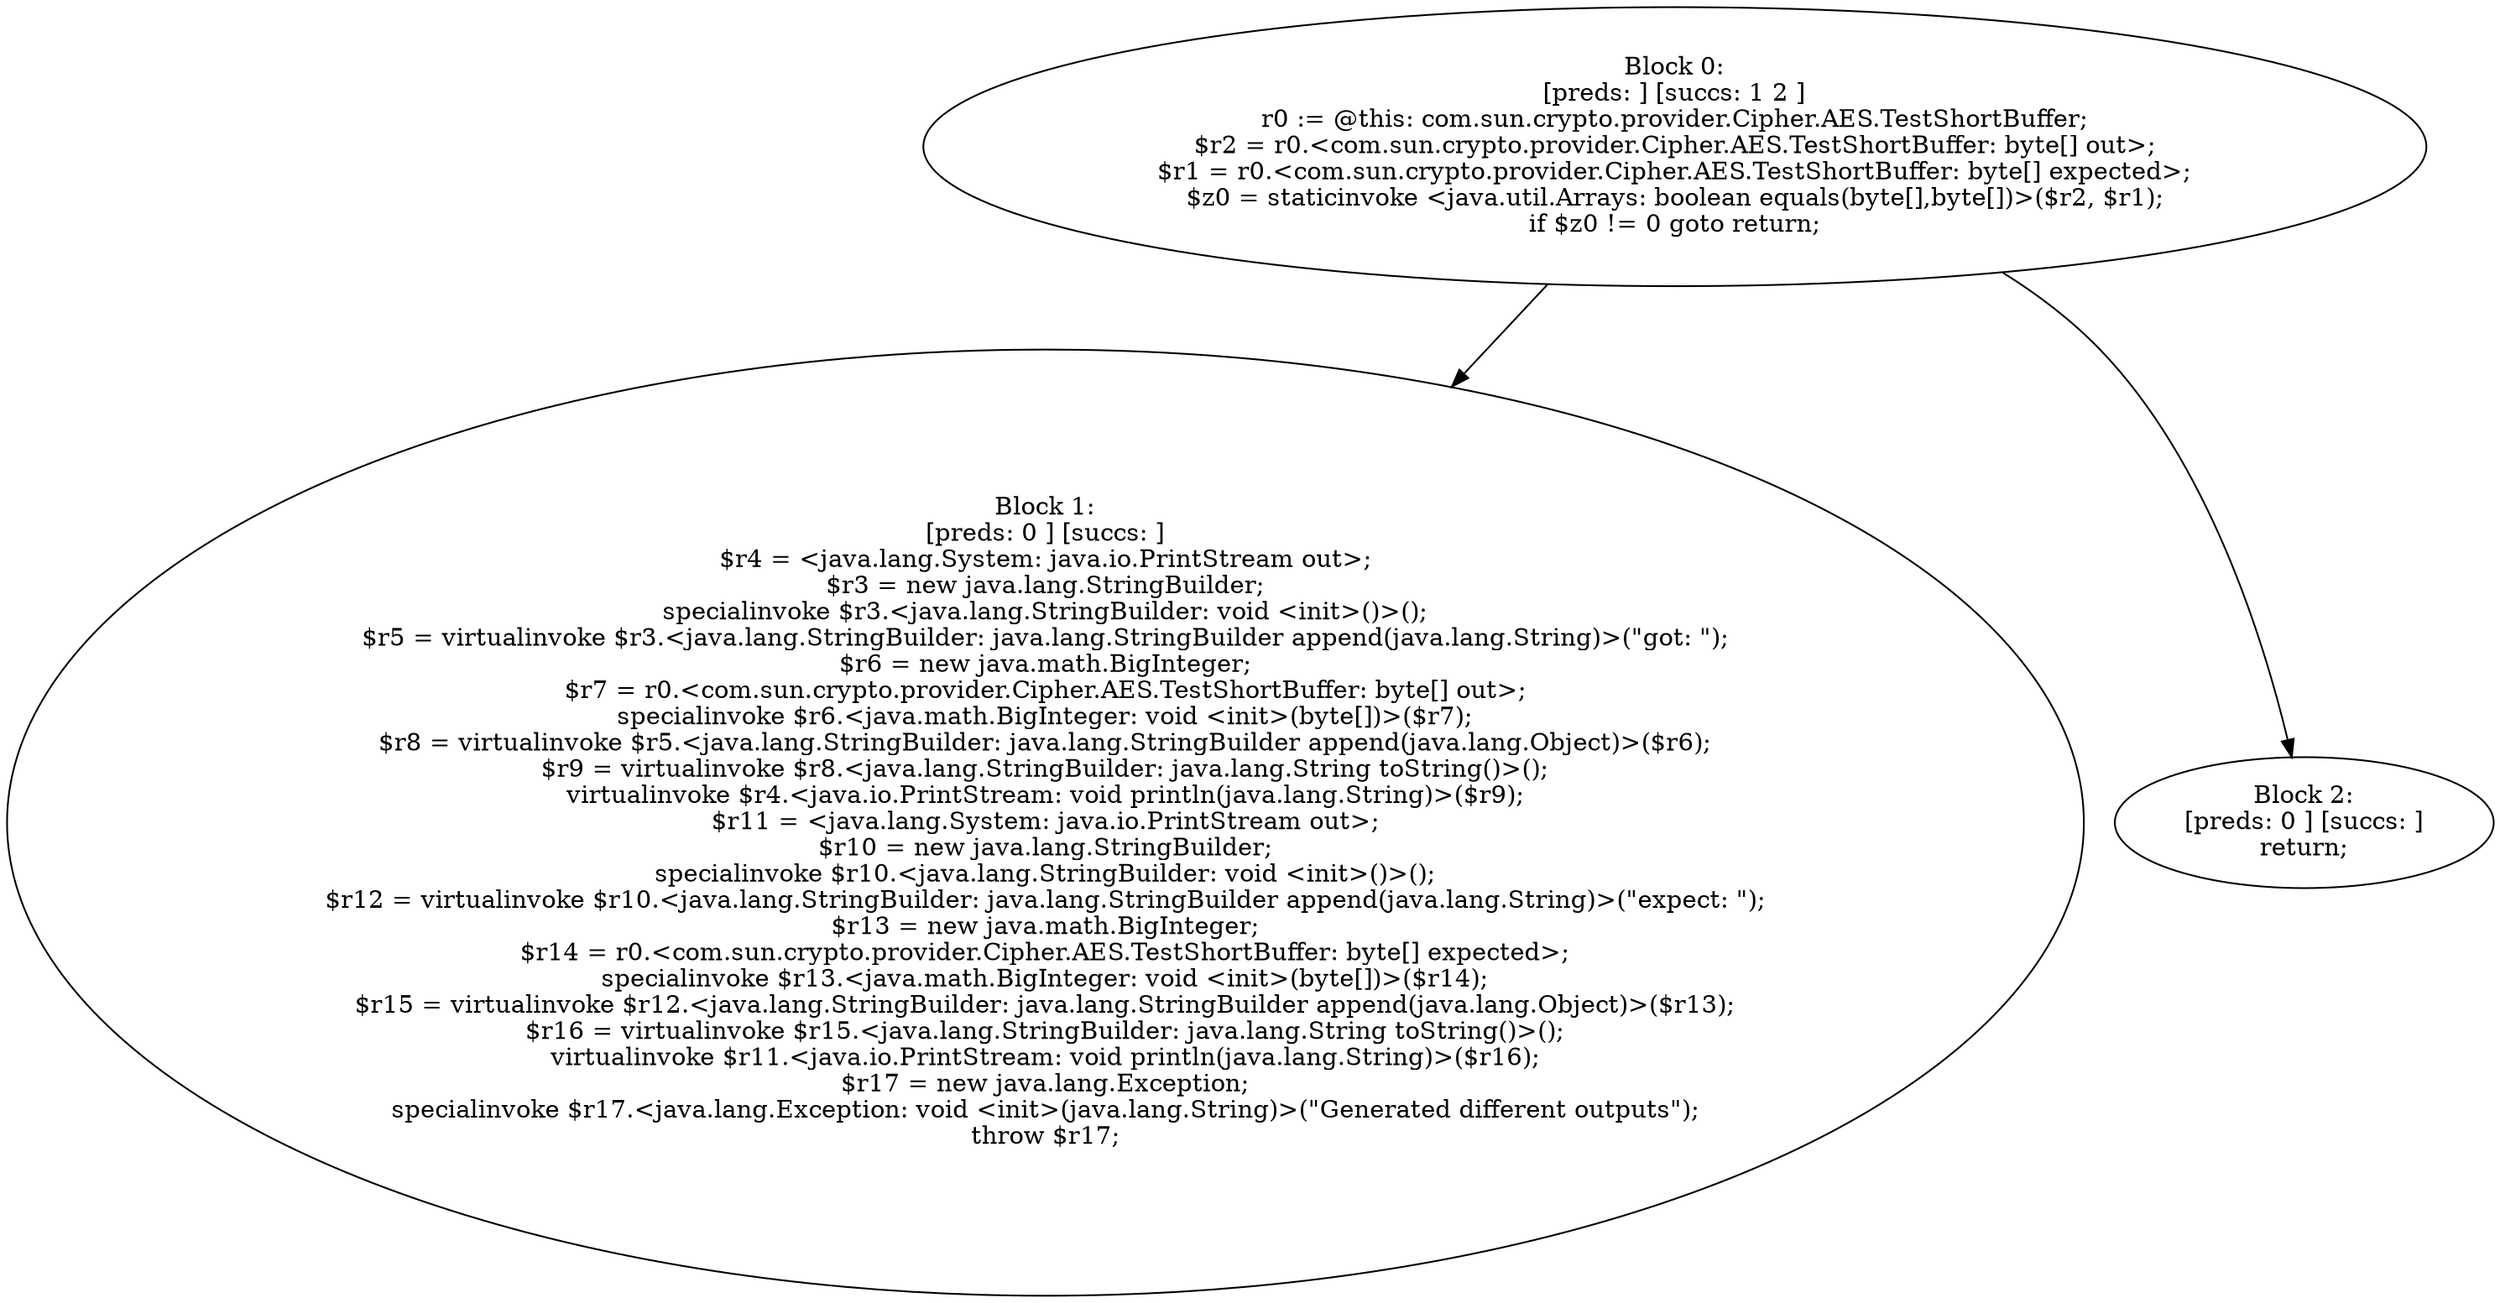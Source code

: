 digraph "unitGraph" {
    "Block 0:
[preds: ] [succs: 1 2 ]
r0 := @this: com.sun.crypto.provider.Cipher.AES.TestShortBuffer;
$r2 = r0.<com.sun.crypto.provider.Cipher.AES.TestShortBuffer: byte[] out>;
$r1 = r0.<com.sun.crypto.provider.Cipher.AES.TestShortBuffer: byte[] expected>;
$z0 = staticinvoke <java.util.Arrays: boolean equals(byte[],byte[])>($r2, $r1);
if $z0 != 0 goto return;
"
    "Block 1:
[preds: 0 ] [succs: ]
$r4 = <java.lang.System: java.io.PrintStream out>;
$r3 = new java.lang.StringBuilder;
specialinvoke $r3.<java.lang.StringBuilder: void <init>()>();
$r5 = virtualinvoke $r3.<java.lang.StringBuilder: java.lang.StringBuilder append(java.lang.String)>(\"got: \");
$r6 = new java.math.BigInteger;
$r7 = r0.<com.sun.crypto.provider.Cipher.AES.TestShortBuffer: byte[] out>;
specialinvoke $r6.<java.math.BigInteger: void <init>(byte[])>($r7);
$r8 = virtualinvoke $r5.<java.lang.StringBuilder: java.lang.StringBuilder append(java.lang.Object)>($r6);
$r9 = virtualinvoke $r8.<java.lang.StringBuilder: java.lang.String toString()>();
virtualinvoke $r4.<java.io.PrintStream: void println(java.lang.String)>($r9);
$r11 = <java.lang.System: java.io.PrintStream out>;
$r10 = new java.lang.StringBuilder;
specialinvoke $r10.<java.lang.StringBuilder: void <init>()>();
$r12 = virtualinvoke $r10.<java.lang.StringBuilder: java.lang.StringBuilder append(java.lang.String)>(\"expect: \");
$r13 = new java.math.BigInteger;
$r14 = r0.<com.sun.crypto.provider.Cipher.AES.TestShortBuffer: byte[] expected>;
specialinvoke $r13.<java.math.BigInteger: void <init>(byte[])>($r14);
$r15 = virtualinvoke $r12.<java.lang.StringBuilder: java.lang.StringBuilder append(java.lang.Object)>($r13);
$r16 = virtualinvoke $r15.<java.lang.StringBuilder: java.lang.String toString()>();
virtualinvoke $r11.<java.io.PrintStream: void println(java.lang.String)>($r16);
$r17 = new java.lang.Exception;
specialinvoke $r17.<java.lang.Exception: void <init>(java.lang.String)>(\"Generated different outputs\");
throw $r17;
"
    "Block 2:
[preds: 0 ] [succs: ]
return;
"
    "Block 0:
[preds: ] [succs: 1 2 ]
r0 := @this: com.sun.crypto.provider.Cipher.AES.TestShortBuffer;
$r2 = r0.<com.sun.crypto.provider.Cipher.AES.TestShortBuffer: byte[] out>;
$r1 = r0.<com.sun.crypto.provider.Cipher.AES.TestShortBuffer: byte[] expected>;
$z0 = staticinvoke <java.util.Arrays: boolean equals(byte[],byte[])>($r2, $r1);
if $z0 != 0 goto return;
"->"Block 1:
[preds: 0 ] [succs: ]
$r4 = <java.lang.System: java.io.PrintStream out>;
$r3 = new java.lang.StringBuilder;
specialinvoke $r3.<java.lang.StringBuilder: void <init>()>();
$r5 = virtualinvoke $r3.<java.lang.StringBuilder: java.lang.StringBuilder append(java.lang.String)>(\"got: \");
$r6 = new java.math.BigInteger;
$r7 = r0.<com.sun.crypto.provider.Cipher.AES.TestShortBuffer: byte[] out>;
specialinvoke $r6.<java.math.BigInteger: void <init>(byte[])>($r7);
$r8 = virtualinvoke $r5.<java.lang.StringBuilder: java.lang.StringBuilder append(java.lang.Object)>($r6);
$r9 = virtualinvoke $r8.<java.lang.StringBuilder: java.lang.String toString()>();
virtualinvoke $r4.<java.io.PrintStream: void println(java.lang.String)>($r9);
$r11 = <java.lang.System: java.io.PrintStream out>;
$r10 = new java.lang.StringBuilder;
specialinvoke $r10.<java.lang.StringBuilder: void <init>()>();
$r12 = virtualinvoke $r10.<java.lang.StringBuilder: java.lang.StringBuilder append(java.lang.String)>(\"expect: \");
$r13 = new java.math.BigInteger;
$r14 = r0.<com.sun.crypto.provider.Cipher.AES.TestShortBuffer: byte[] expected>;
specialinvoke $r13.<java.math.BigInteger: void <init>(byte[])>($r14);
$r15 = virtualinvoke $r12.<java.lang.StringBuilder: java.lang.StringBuilder append(java.lang.Object)>($r13);
$r16 = virtualinvoke $r15.<java.lang.StringBuilder: java.lang.String toString()>();
virtualinvoke $r11.<java.io.PrintStream: void println(java.lang.String)>($r16);
$r17 = new java.lang.Exception;
specialinvoke $r17.<java.lang.Exception: void <init>(java.lang.String)>(\"Generated different outputs\");
throw $r17;
";
    "Block 0:
[preds: ] [succs: 1 2 ]
r0 := @this: com.sun.crypto.provider.Cipher.AES.TestShortBuffer;
$r2 = r0.<com.sun.crypto.provider.Cipher.AES.TestShortBuffer: byte[] out>;
$r1 = r0.<com.sun.crypto.provider.Cipher.AES.TestShortBuffer: byte[] expected>;
$z0 = staticinvoke <java.util.Arrays: boolean equals(byte[],byte[])>($r2, $r1);
if $z0 != 0 goto return;
"->"Block 2:
[preds: 0 ] [succs: ]
return;
";
}
